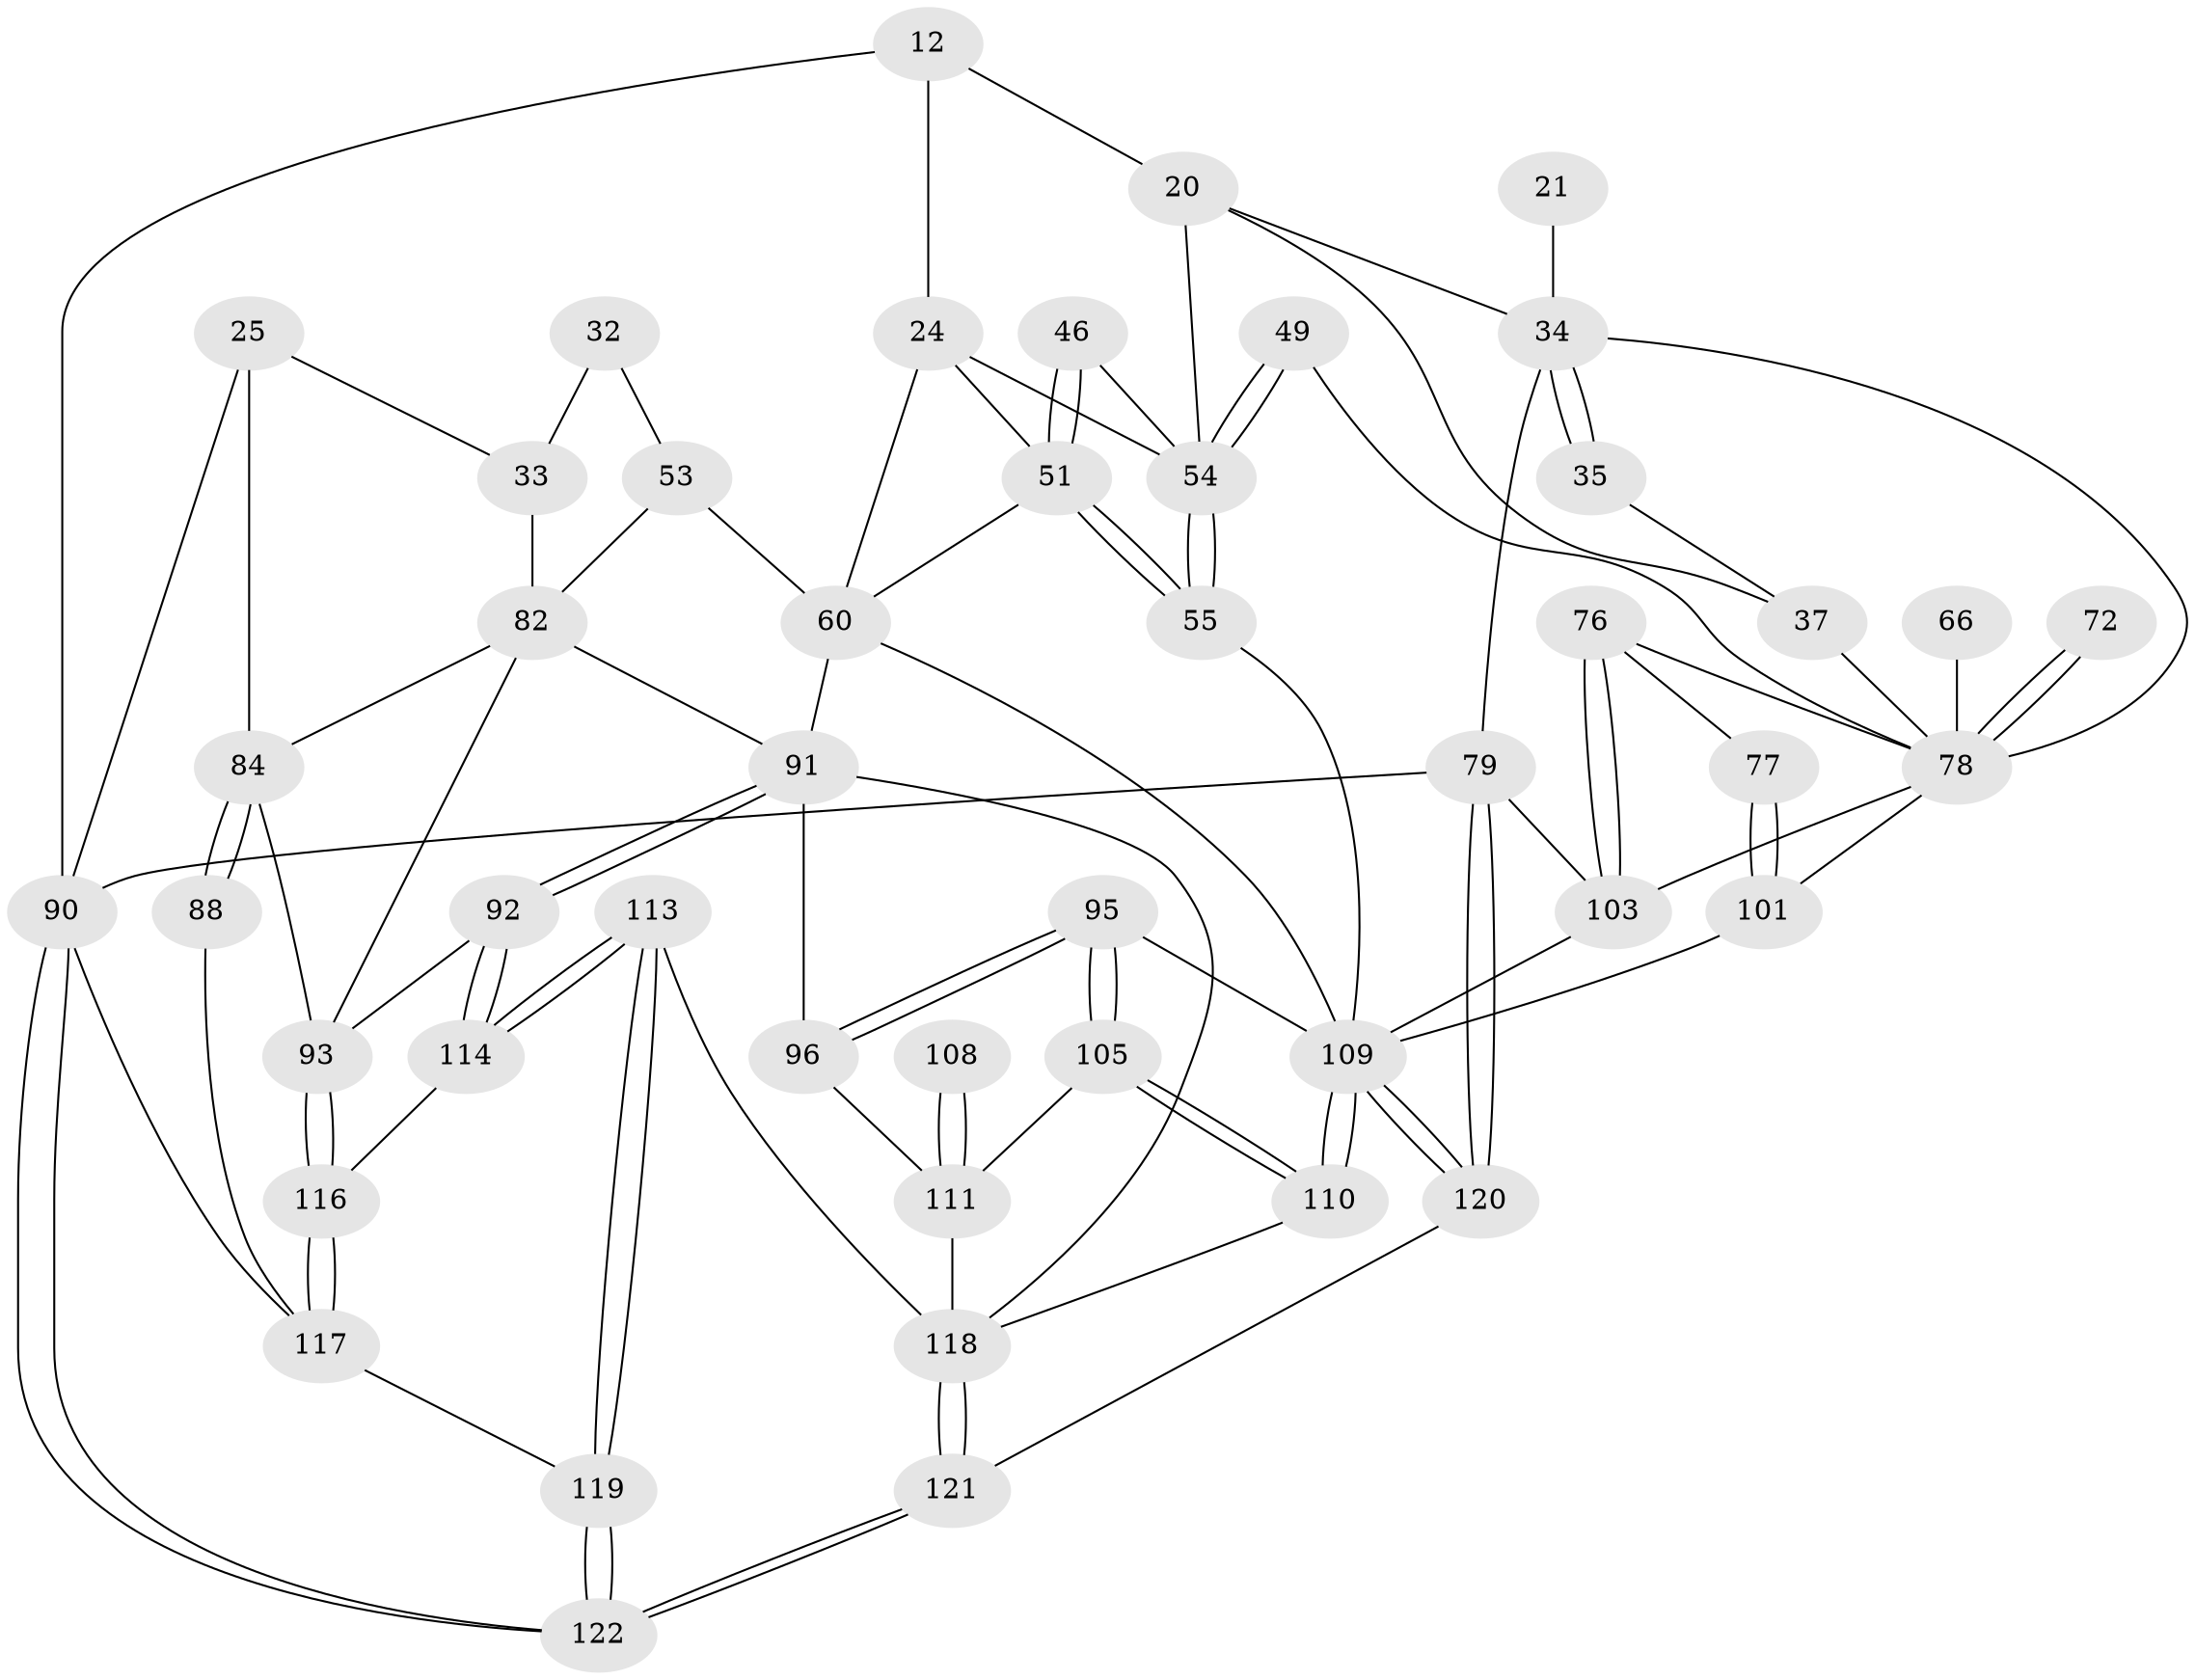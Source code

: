 // original degree distribution, {3: 0.02459016393442623, 6: 0.22950819672131148, 4: 0.22950819672131148, 5: 0.5163934426229508}
// Generated by graph-tools (version 1.1) at 2025/05/03/04/25 22:05:23]
// undirected, 48 vertices, 107 edges
graph export_dot {
graph [start="1"]
  node [color=gray90,style=filled];
  12 [pos="+0.6431086461609495+0.08762159290847807",super="+7"];
  20 [pos="+0.7031537655517613+0.17574668358940213",super="+11+10+19"];
  21 [pos="+0.8389164002142988+0.15114520333937276"];
  24 [pos="+0.35997241192151525+0.019396315056888328",super="+23+22"];
  25 [pos="+0+0.2505729691045282"];
  32 [pos="+0.11981969295548939+0.23832675398779843",super="+30"];
  33 [pos="+0.002440380564256571+0.2587845134143746",super="+26"];
  34 [pos="+0.8967324374104143+0.16244594467817744",super="+15+17"];
  35 [pos="+0.8971448597591002+0.2638081292088139"];
  37 [pos="+0.8053584911245595+0.26836994524409225",super="+36"];
  46 [pos="+0.5756951349967765+0.2794307396988208",super="+39"];
  49 [pos="+0.709502359495004+0.3745210500399158"];
  51 [pos="+0.5173266705284153+0.3154658112234593",super="+43"];
  53 [pos="+0.254615218825746+0.4034417399655179",super="+50+29"];
  54 [pos="+0.6181418372638191+0.4020206139689435",super="+45+42"];
  55 [pos="+0.5814244401341165+0.428603152376324"];
  60 [pos="+0.39801860195872735+0.5061229364746936",super="+52+44"];
  66 [pos="+0.9235785152663769+0.410067494575201"];
  72 [pos="+1+0.45647652470887545"];
  76 [pos="+0.9116076926723529+0.6121415781792428",super="+75"];
  77 [pos="+0.8767595605768156+0.6006923769283102"];
  78 [pos="+1+0.45850410344660514",super="+74+73"];
  79 [pos="+1+1",super="+2"];
  82 [pos="+0.17822375069333937+0.5163595500923824",super="+61+62"];
  84 [pos="+0+0.6168741143232528",super="+63+64"];
  88 [pos="+0+0.6265786663124069"];
  90 [pos="+0+1",super="+4"];
  91 [pos="+0.15201937072542657+0.6802173931510762",super="+87+86"];
  92 [pos="+0.14306767001568493+0.6847133629028372"];
  93 [pos="+0.09796265312343645+0.6824666676133947",super="+83"];
  95 [pos="+0.4935386644940962+0.65162581011169"];
  96 [pos="+0.41097820892511355+0.5858950054276597"];
  101 [pos="+0.7062959329393829+0.819411046070451",super="+70+69"];
  103 [pos="+0.9157482815344186+0.7386677548247402",super="+81"];
  105 [pos="+0.4725865013609745+0.7401642666098027"];
  108 [pos="+0.3932573524618978+0.7746578856249574"];
  109 [pos="+0.6928723157745581+0.9354737892994509",super="+104+102+94+71"];
  110 [pos="+0.5244831992432563+0.8364076193074148"];
  111 [pos="+0.40294354515328623+0.7919770818962347",super="+106+107+99"];
  113 [pos="+0.21892963474343097+0.8549991309528718"];
  114 [pos="+0.174839228800043+0.7913438431889722"];
  116 [pos="+0.0794433190517499+0.8086455555278805"];
  117 [pos="+0.059480914789633695+0.8441821811682828",super="+89"];
  118 [pos="+0.31922757087235765+0.9004048985677452",super="+112+100+115"];
  119 [pos="+0.1473230273979286+0.8989462833070229"];
  120 [pos="+0.7048348356313103+1"];
  121 [pos="+0.40418471717047805+1"];
  122 [pos="+0.003877934025558122+1"];
  12 -- 20 [weight=2];
  12 -- 24 [weight=2];
  12 -- 90;
  20 -- 34 [weight=2];
  20 -- 37;
  20 -- 54 [weight=2];
  21 -- 34 [weight=3];
  24 -- 60;
  24 -- 54;
  24 -- 51;
  25 -- 90;
  25 -- 33;
  25 -- 84;
  32 -- 33 [weight=2];
  32 -- 53 [weight=2];
  33 -- 82;
  34 -- 35 [weight=2];
  34 -- 35;
  34 -- 79 [weight=2];
  34 -- 78;
  35 -- 37;
  37 -- 78 [weight=2];
  46 -- 51 [weight=2];
  46 -- 51;
  46 -- 54 [weight=2];
  49 -- 54 [weight=2];
  49 -- 54;
  49 -- 78;
  51 -- 55;
  51 -- 55;
  51 -- 60;
  53 -- 60 [weight=2];
  53 -- 82;
  54 -- 55;
  54 -- 55;
  55 -- 109;
  60 -- 109;
  60 -- 91;
  66 -- 78 [weight=3];
  72 -- 78 [weight=3];
  72 -- 78;
  76 -- 77;
  76 -- 103 [weight=2];
  76 -- 103;
  76 -- 78;
  77 -- 101 [weight=2];
  77 -- 101;
  78 -- 103;
  78 -- 101;
  79 -- 120;
  79 -- 120;
  79 -- 90 [weight=2];
  79 -- 103;
  82 -- 93;
  82 -- 91;
  82 -- 84;
  84 -- 88 [weight=2];
  84 -- 88;
  84 -- 93;
  88 -- 117;
  90 -- 122;
  90 -- 122;
  90 -- 117;
  91 -- 92;
  91 -- 92;
  91 -- 118 [weight=2];
  91 -- 96;
  92 -- 93;
  92 -- 114;
  92 -- 114;
  93 -- 116;
  93 -- 116;
  95 -- 96;
  95 -- 96;
  95 -- 105;
  95 -- 105;
  95 -- 109;
  96 -- 111;
  101 -- 109 [weight=2];
  103 -- 109;
  105 -- 110;
  105 -- 110;
  105 -- 111;
  108 -- 111 [weight=3];
  108 -- 111;
  109 -- 110;
  109 -- 110;
  109 -- 120;
  109 -- 120;
  110 -- 118;
  111 -- 118 [weight=2];
  113 -- 114;
  113 -- 114;
  113 -- 119;
  113 -- 119;
  113 -- 118;
  114 -- 116;
  116 -- 117;
  116 -- 117;
  117 -- 119;
  118 -- 121;
  118 -- 121;
  119 -- 122;
  119 -- 122;
  120 -- 121;
  121 -- 122;
  121 -- 122;
}
